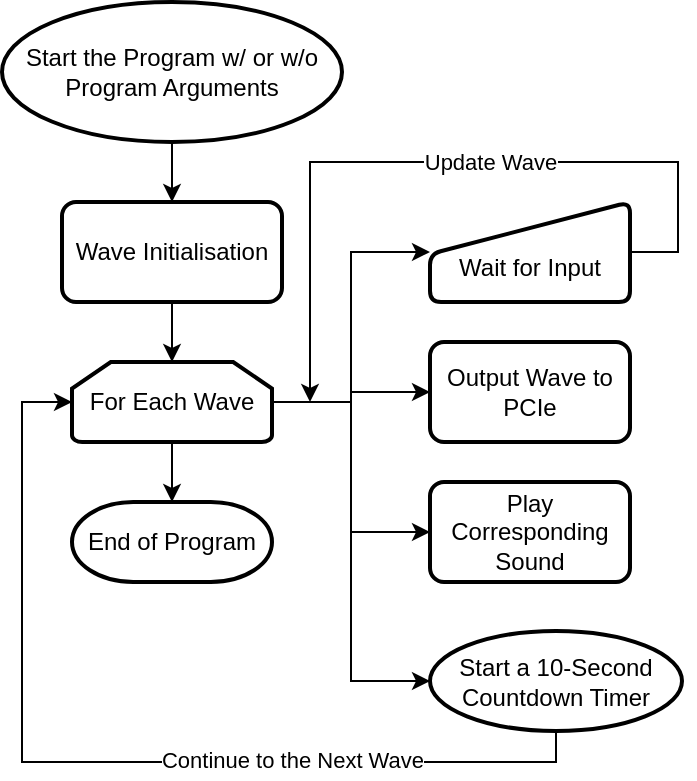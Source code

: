 <mxfile version="15.7.3" type="github">
  <diagram id="RDyM5Sn1KwQpERf3-6v_" name="Page-1">
    <mxGraphModel dx="486" dy="392" grid="1" gridSize="10" guides="1" tooltips="1" connect="1" arrows="1" fold="1" page="1" pageScale="1" pageWidth="827" pageHeight="1169" math="0" shadow="0">
      <root>
        <mxCell id="0" />
        <mxCell id="1" parent="0" />
        <mxCell id="D086AMLhP0JBdoeUekMZ-11" style="edgeStyle=orthogonalEdgeStyle;rounded=0;orthogonalLoop=1;jettySize=auto;html=1;exitX=0.5;exitY=1;exitDx=0;exitDy=0;exitPerimeter=0;entryX=0.5;entryY=0;entryDx=0;entryDy=0;" edge="1" parent="1" source="D086AMLhP0JBdoeUekMZ-2" target="D086AMLhP0JBdoeUekMZ-3">
          <mxGeometry relative="1" as="geometry" />
        </mxCell>
        <mxCell id="D086AMLhP0JBdoeUekMZ-2" value="Start the Program w/ or w/o Program Arguments" style="strokeWidth=2;html=1;shape=mxgraph.flowchart.start_1;whiteSpace=wrap;" vertex="1" parent="1">
          <mxGeometry x="200" y="240" width="170" height="70" as="geometry" />
        </mxCell>
        <mxCell id="D086AMLhP0JBdoeUekMZ-12" style="edgeStyle=orthogonalEdgeStyle;rounded=0;orthogonalLoop=1;jettySize=auto;html=1;exitX=0.5;exitY=1;exitDx=0;exitDy=0;entryX=0.5;entryY=0;entryDx=0;entryDy=0;entryPerimeter=0;" edge="1" parent="1" source="D086AMLhP0JBdoeUekMZ-3" target="D086AMLhP0JBdoeUekMZ-4">
          <mxGeometry relative="1" as="geometry" />
        </mxCell>
        <mxCell id="D086AMLhP0JBdoeUekMZ-3" value="Wave Initialisation" style="rounded=1;whiteSpace=wrap;html=1;absoluteArcSize=1;arcSize=14;strokeWidth=2;" vertex="1" parent="1">
          <mxGeometry x="230" y="340" width="110" height="50" as="geometry" />
        </mxCell>
        <mxCell id="D086AMLhP0JBdoeUekMZ-24" style="edgeStyle=orthogonalEdgeStyle;rounded=0;orthogonalLoop=1;jettySize=auto;html=1;exitX=0.5;exitY=1;exitDx=0;exitDy=0;exitPerimeter=0;entryX=0.5;entryY=0;entryDx=0;entryDy=0;entryPerimeter=0;" edge="1" parent="1" source="D086AMLhP0JBdoeUekMZ-4" target="D086AMLhP0JBdoeUekMZ-10">
          <mxGeometry relative="1" as="geometry" />
        </mxCell>
        <mxCell id="D086AMLhP0JBdoeUekMZ-25" style="edgeStyle=orthogonalEdgeStyle;rounded=0;orthogonalLoop=1;jettySize=auto;html=1;exitX=1;exitY=0.5;exitDx=0;exitDy=0;exitPerimeter=0;entryX=0;entryY=0.5;entryDx=0;entryDy=0;" edge="1" parent="1" source="D086AMLhP0JBdoeUekMZ-4" target="D086AMLhP0JBdoeUekMZ-7">
          <mxGeometry relative="1" as="geometry" />
        </mxCell>
        <mxCell id="D086AMLhP0JBdoeUekMZ-26" style="edgeStyle=orthogonalEdgeStyle;rounded=0;orthogonalLoop=1;jettySize=auto;html=1;exitX=1;exitY=0.5;exitDx=0;exitDy=0;exitPerimeter=0;entryX=0;entryY=0.5;entryDx=0;entryDy=0;entryPerimeter=0;" edge="1" parent="1" source="D086AMLhP0JBdoeUekMZ-4" target="D086AMLhP0JBdoeUekMZ-6">
          <mxGeometry relative="1" as="geometry" />
        </mxCell>
        <mxCell id="D086AMLhP0JBdoeUekMZ-27" style="edgeStyle=orthogonalEdgeStyle;rounded=0;orthogonalLoop=1;jettySize=auto;html=1;exitX=1;exitY=0.5;exitDx=0;exitDy=0;exitPerimeter=0;entryX=0;entryY=0.5;entryDx=0;entryDy=0;" edge="1" parent="1" source="D086AMLhP0JBdoeUekMZ-4" target="D086AMLhP0JBdoeUekMZ-8">
          <mxGeometry relative="1" as="geometry" />
        </mxCell>
        <mxCell id="D086AMLhP0JBdoeUekMZ-28" style="edgeStyle=orthogonalEdgeStyle;rounded=0;orthogonalLoop=1;jettySize=auto;html=1;exitX=1;exitY=0.5;exitDx=0;exitDy=0;exitPerimeter=0;entryX=0;entryY=0.5;entryDx=0;entryDy=0;" edge="1" parent="1" source="D086AMLhP0JBdoeUekMZ-4" target="D086AMLhP0JBdoeUekMZ-9">
          <mxGeometry relative="1" as="geometry" />
        </mxCell>
        <mxCell id="D086AMLhP0JBdoeUekMZ-4" value="For Each Wave" style="strokeWidth=2;html=1;shape=mxgraph.flowchart.loop_limit;whiteSpace=wrap;" vertex="1" parent="1">
          <mxGeometry x="235" y="420" width="100" height="40" as="geometry" />
        </mxCell>
        <mxCell id="D086AMLhP0JBdoeUekMZ-30" style="edgeStyle=orthogonalEdgeStyle;rounded=0;orthogonalLoop=1;jettySize=auto;html=1;exitX=0.5;exitY=1;exitDx=0;exitDy=0;exitPerimeter=0;entryX=0;entryY=0.5;entryDx=0;entryDy=0;entryPerimeter=0;" edge="1" parent="1" source="D086AMLhP0JBdoeUekMZ-6" target="D086AMLhP0JBdoeUekMZ-4">
          <mxGeometry relative="1" as="geometry">
            <Array as="points">
              <mxPoint x="477" y="620" />
              <mxPoint x="210" y="620" />
              <mxPoint x="210" y="440" />
            </Array>
          </mxGeometry>
        </mxCell>
        <mxCell id="D086AMLhP0JBdoeUekMZ-31" value="Continue to the Next Wave" style="edgeLabel;html=1;align=center;verticalAlign=middle;resizable=0;points=[];" vertex="1" connectable="0" parent="D086AMLhP0JBdoeUekMZ-30">
          <mxGeometry x="-0.298" y="-1" relative="1" as="geometry">
            <mxPoint x="23" as="offset" />
          </mxGeometry>
        </mxCell>
        <mxCell id="D086AMLhP0JBdoeUekMZ-6" value="Start a 10-Second&lt;br&gt;Countdown Timer" style="strokeWidth=2;html=1;shape=mxgraph.flowchart.start_1;whiteSpace=wrap;" vertex="1" parent="1">
          <mxGeometry x="414" y="554.5" width="126" height="50" as="geometry" />
        </mxCell>
        <mxCell id="D086AMLhP0JBdoeUekMZ-7" value="Output Wave to PCIe" style="rounded=1;whiteSpace=wrap;html=1;absoluteArcSize=1;arcSize=14;strokeWidth=2;" vertex="1" parent="1">
          <mxGeometry x="414" y="410" width="100" height="50" as="geometry" />
        </mxCell>
        <mxCell id="D086AMLhP0JBdoeUekMZ-8" value="Play Corresponding Sound" style="rounded=1;whiteSpace=wrap;html=1;absoluteArcSize=1;arcSize=14;strokeWidth=2;" vertex="1" parent="1">
          <mxGeometry x="414" y="480" width="100" height="50" as="geometry" />
        </mxCell>
        <mxCell id="D086AMLhP0JBdoeUekMZ-32" style="edgeStyle=orthogonalEdgeStyle;rounded=0;orthogonalLoop=1;jettySize=auto;html=1;exitX=1;exitY=0.5;exitDx=0;exitDy=0;" edge="1" parent="1" source="D086AMLhP0JBdoeUekMZ-9">
          <mxGeometry relative="1" as="geometry">
            <mxPoint x="354" y="440" as="targetPoint" />
            <mxPoint x="518" y="365.0" as="sourcePoint" />
            <Array as="points">
              <mxPoint x="538" y="365" />
              <mxPoint x="538" y="320" />
              <mxPoint x="354" y="320" />
            </Array>
          </mxGeometry>
        </mxCell>
        <mxCell id="D086AMLhP0JBdoeUekMZ-33" value="Update Wave" style="edgeLabel;html=1;align=center;verticalAlign=middle;resizable=0;points=[];" vertex="1" connectable="0" parent="D086AMLhP0JBdoeUekMZ-32">
          <mxGeometry x="-0.05" relative="1" as="geometry">
            <mxPoint x="14" as="offset" />
          </mxGeometry>
        </mxCell>
        <mxCell id="D086AMLhP0JBdoeUekMZ-9" value="&lt;br&gt;Wait for Input" style="html=1;strokeWidth=2;shape=manualInput;whiteSpace=wrap;rounded=1;size=26;arcSize=11;" vertex="1" parent="1">
          <mxGeometry x="414" y="340" width="100" height="50" as="geometry" />
        </mxCell>
        <mxCell id="D086AMLhP0JBdoeUekMZ-10" value="End of Program" style="strokeWidth=2;html=1;shape=mxgraph.flowchart.terminator;whiteSpace=wrap;" vertex="1" parent="1">
          <mxGeometry x="235" y="490" width="100" height="40" as="geometry" />
        </mxCell>
      </root>
    </mxGraphModel>
  </diagram>
</mxfile>
